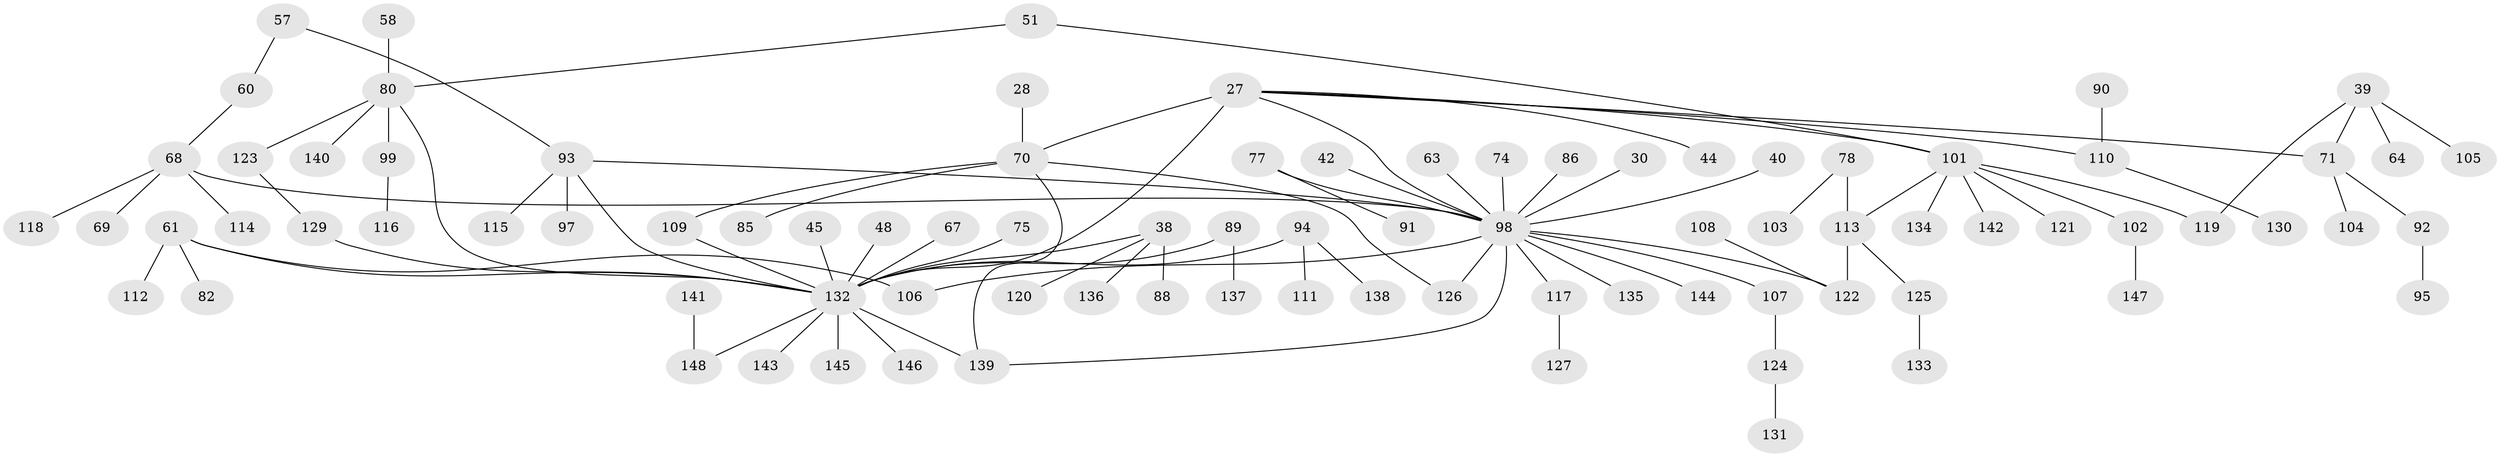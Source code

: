 // original degree distribution, {5: 0.033783783783783786, 3: 0.1554054054054054, 4: 0.10810810810810811, 7: 0.013513513513513514, 6: 0.02027027027027027, 2: 0.2635135135135135, 1: 0.40540540540540543}
// Generated by graph-tools (version 1.1) at 2025/46/03/04/25 21:46:05]
// undirected, 88 vertices, 98 edges
graph export_dot {
graph [start="1"]
  node [color=gray90,style=filled];
  27 [super="+3+4"];
  28;
  30;
  38;
  39;
  40;
  42;
  44;
  45;
  48;
  51;
  57;
  58;
  60;
  61;
  63;
  64;
  67;
  68 [super="+49+36"];
  69;
  70 [super="+15"];
  71 [super="+32"];
  74;
  75;
  77;
  78;
  80 [super="+56"];
  82;
  85;
  86;
  88;
  89 [super="+81"];
  90;
  91;
  92;
  93 [super="+73"];
  94 [super="+87"];
  95;
  97;
  98 [super="+29+22+25+52+53"];
  99;
  101 [super="+41+34+96+20"];
  102;
  103;
  104;
  105;
  106;
  107 [super="+35+54"];
  108;
  109 [super="+84"];
  110 [super="+46"];
  111;
  112;
  113 [super="+100"];
  114;
  115;
  116;
  117;
  118;
  119;
  120;
  121;
  122 [super="+83"];
  123;
  124;
  125;
  126;
  127;
  129;
  130;
  131;
  132 [super="+7+43+16"];
  133;
  134;
  135;
  136;
  137;
  138;
  139 [super="+128"];
  140;
  141;
  142;
  143;
  144;
  145;
  146;
  147;
  148 [super="+66"];
  27 -- 44;
  27 -- 132 [weight=3];
  27 -- 70 [weight=2];
  27 -- 71;
  27 -- 110;
  27 -- 98;
  27 -- 101;
  28 -- 70;
  30 -- 98;
  38 -- 88;
  38 -- 120;
  38 -- 136;
  38 -- 132;
  39 -- 64;
  39 -- 105;
  39 -- 119;
  39 -- 71;
  40 -- 98;
  42 -- 98;
  45 -- 132;
  48 -- 132;
  51 -- 80;
  51 -- 101;
  57 -- 60;
  57 -- 93;
  58 -- 80;
  60 -- 68;
  61 -- 82;
  61 -- 106;
  61 -- 112;
  61 -- 132;
  63 -- 98;
  67 -- 132;
  68 -- 69;
  68 -- 114;
  68 -- 118;
  68 -- 98;
  70 -- 85;
  70 -- 126;
  70 -- 109;
  70 -- 139;
  71 -- 92;
  71 -- 104;
  74 -- 98;
  75 -- 132;
  77 -- 91;
  77 -- 98;
  78 -- 103;
  78 -- 113;
  80 -- 99;
  80 -- 132;
  80 -- 123;
  80 -- 140;
  86 -- 98;
  89 -- 137;
  89 -- 132;
  90 -- 110;
  92 -- 95;
  93 -- 97;
  93 -- 115;
  93 -- 98;
  93 -- 132;
  94 -- 138;
  94 -- 111;
  94 -- 132 [weight=2];
  98 -- 144;
  98 -- 117;
  98 -- 107;
  98 -- 106;
  98 -- 126;
  98 -- 135;
  98 -- 139;
  98 -- 122 [weight=2];
  99 -- 116;
  101 -- 121;
  101 -- 134;
  101 -- 102;
  101 -- 142;
  101 -- 113;
  101 -- 119;
  102 -- 147;
  107 -- 124;
  108 -- 122;
  109 -- 132;
  110 -- 130;
  113 -- 122 [weight=2];
  113 -- 125;
  117 -- 127;
  123 -- 129;
  124 -- 131;
  125 -- 133;
  129 -- 132;
  132 -- 145;
  132 -- 146;
  132 -- 143;
  132 -- 148;
  132 -- 139;
  141 -- 148;
}
